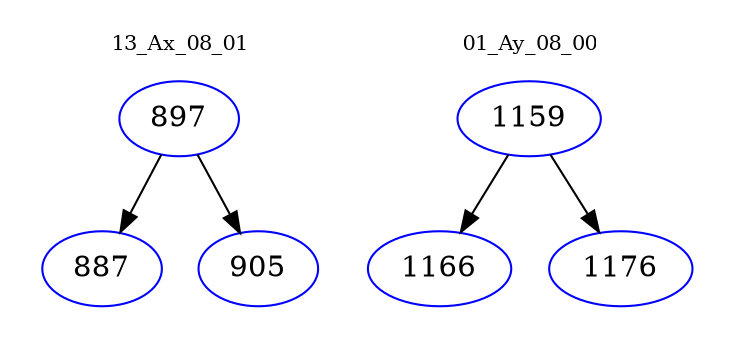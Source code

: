 digraph{
subgraph cluster_0 {
color = white
label = "13_Ax_08_01";
fontsize=10;
T0_897 [label="897", color="blue"]
T0_897 -> T0_887 [color="black"]
T0_887 [label="887", color="blue"]
T0_897 -> T0_905 [color="black"]
T0_905 [label="905", color="blue"]
}
subgraph cluster_1 {
color = white
label = "01_Ay_08_00";
fontsize=10;
T1_1159 [label="1159", color="blue"]
T1_1159 -> T1_1166 [color="black"]
T1_1166 [label="1166", color="blue"]
T1_1159 -> T1_1176 [color="black"]
T1_1176 [label="1176", color="blue"]
}
}
